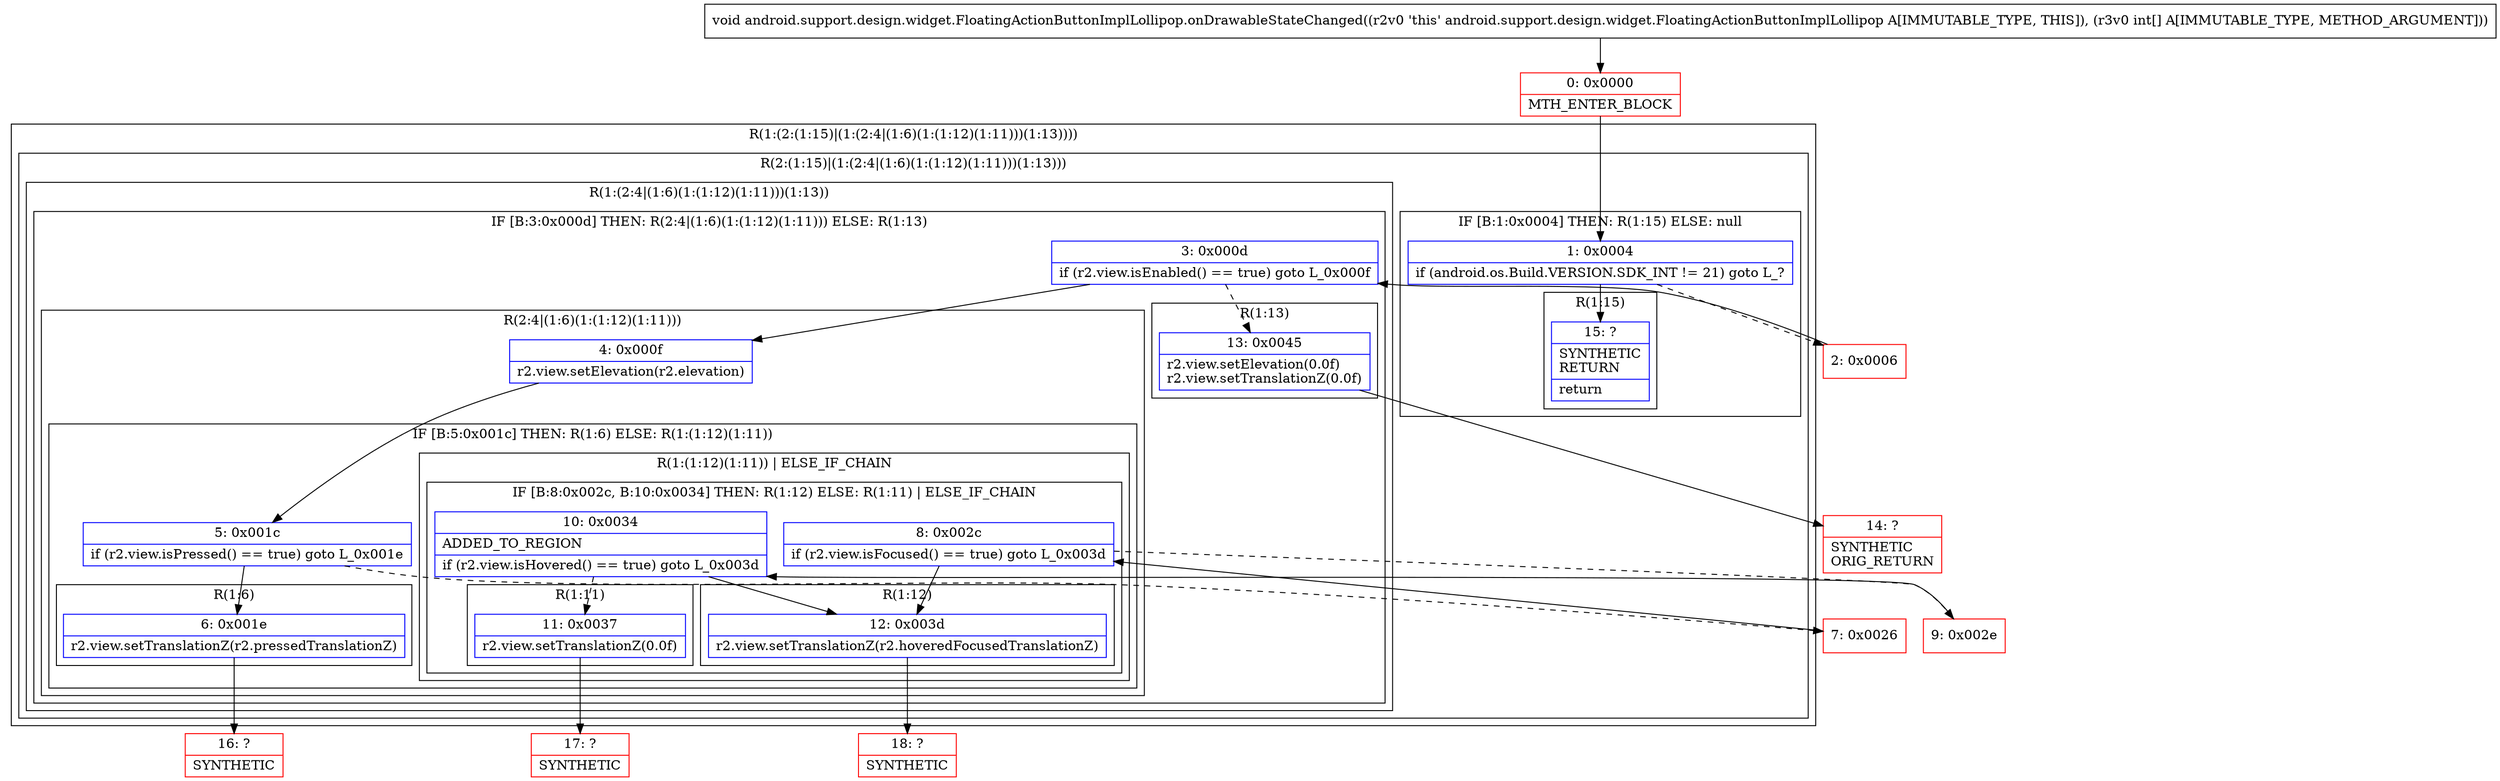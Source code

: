 digraph "CFG forandroid.support.design.widget.FloatingActionButtonImplLollipop.onDrawableStateChanged([I)V" {
subgraph cluster_Region_1245161319 {
label = "R(1:(2:(1:15)|(1:(2:4|(1:6)(1:(1:12)(1:11)))(1:13))))";
node [shape=record,color=blue];
subgraph cluster_Region_1490389830 {
label = "R(2:(1:15)|(1:(2:4|(1:6)(1:(1:12)(1:11)))(1:13)))";
node [shape=record,color=blue];
subgraph cluster_IfRegion_1528785295 {
label = "IF [B:1:0x0004] THEN: R(1:15) ELSE: null";
node [shape=record,color=blue];
Node_1 [shape=record,label="{1\:\ 0x0004|if (android.os.Build.VERSION.SDK_INT != 21) goto L_?\l}"];
subgraph cluster_Region_5510383 {
label = "R(1:15)";
node [shape=record,color=blue];
Node_15 [shape=record,label="{15\:\ ?|SYNTHETIC\lRETURN\l|return\l}"];
}
}
subgraph cluster_Region_2007992093 {
label = "R(1:(2:4|(1:6)(1:(1:12)(1:11)))(1:13))";
node [shape=record,color=blue];
subgraph cluster_IfRegion_55880981 {
label = "IF [B:3:0x000d] THEN: R(2:4|(1:6)(1:(1:12)(1:11))) ELSE: R(1:13)";
node [shape=record,color=blue];
Node_3 [shape=record,label="{3\:\ 0x000d|if (r2.view.isEnabled() == true) goto L_0x000f\l}"];
subgraph cluster_Region_598212577 {
label = "R(2:4|(1:6)(1:(1:12)(1:11)))";
node [shape=record,color=blue];
Node_4 [shape=record,label="{4\:\ 0x000f|r2.view.setElevation(r2.elevation)\l}"];
subgraph cluster_IfRegion_66348054 {
label = "IF [B:5:0x001c] THEN: R(1:6) ELSE: R(1:(1:12)(1:11))";
node [shape=record,color=blue];
Node_5 [shape=record,label="{5\:\ 0x001c|if (r2.view.isPressed() == true) goto L_0x001e\l}"];
subgraph cluster_Region_149457946 {
label = "R(1:6)";
node [shape=record,color=blue];
Node_6 [shape=record,label="{6\:\ 0x001e|r2.view.setTranslationZ(r2.pressedTranslationZ)\l}"];
}
subgraph cluster_Region_787657751 {
label = "R(1:(1:12)(1:11)) | ELSE_IF_CHAIN\l";
node [shape=record,color=blue];
subgraph cluster_IfRegion_850796255 {
label = "IF [B:8:0x002c, B:10:0x0034] THEN: R(1:12) ELSE: R(1:11) | ELSE_IF_CHAIN\l";
node [shape=record,color=blue];
Node_8 [shape=record,label="{8\:\ 0x002c|if (r2.view.isFocused() == true) goto L_0x003d\l}"];
Node_10 [shape=record,label="{10\:\ 0x0034|ADDED_TO_REGION\l|if (r2.view.isHovered() == true) goto L_0x003d\l}"];
subgraph cluster_Region_306321483 {
label = "R(1:12)";
node [shape=record,color=blue];
Node_12 [shape=record,label="{12\:\ 0x003d|r2.view.setTranslationZ(r2.hoveredFocusedTranslationZ)\l}"];
}
subgraph cluster_Region_1585892933 {
label = "R(1:11)";
node [shape=record,color=blue];
Node_11 [shape=record,label="{11\:\ 0x0037|r2.view.setTranslationZ(0.0f)\l}"];
}
}
}
}
}
subgraph cluster_Region_1701813134 {
label = "R(1:13)";
node [shape=record,color=blue];
Node_13 [shape=record,label="{13\:\ 0x0045|r2.view.setElevation(0.0f)\lr2.view.setTranslationZ(0.0f)\l}"];
}
}
}
}
}
Node_0 [shape=record,color=red,label="{0\:\ 0x0000|MTH_ENTER_BLOCK\l}"];
Node_2 [shape=record,color=red,label="{2\:\ 0x0006}"];
Node_7 [shape=record,color=red,label="{7\:\ 0x0026}"];
Node_9 [shape=record,color=red,label="{9\:\ 0x002e}"];
Node_14 [shape=record,color=red,label="{14\:\ ?|SYNTHETIC\lORIG_RETURN\l}"];
Node_16 [shape=record,color=red,label="{16\:\ ?|SYNTHETIC\l}"];
Node_17 [shape=record,color=red,label="{17\:\ ?|SYNTHETIC\l}"];
Node_18 [shape=record,color=red,label="{18\:\ ?|SYNTHETIC\l}"];
MethodNode[shape=record,label="{void android.support.design.widget.FloatingActionButtonImplLollipop.onDrawableStateChanged((r2v0 'this' android.support.design.widget.FloatingActionButtonImplLollipop A[IMMUTABLE_TYPE, THIS]), (r3v0 int[] A[IMMUTABLE_TYPE, METHOD_ARGUMENT])) }"];
MethodNode -> Node_0;
Node_1 -> Node_2[style=dashed];
Node_1 -> Node_15;
Node_3 -> Node_4;
Node_3 -> Node_13[style=dashed];
Node_4 -> Node_5;
Node_5 -> Node_6;
Node_5 -> Node_7[style=dashed];
Node_6 -> Node_16;
Node_8 -> Node_9[style=dashed];
Node_8 -> Node_12;
Node_10 -> Node_11[style=dashed];
Node_10 -> Node_12;
Node_12 -> Node_18;
Node_11 -> Node_17;
Node_13 -> Node_14;
Node_0 -> Node_1;
Node_2 -> Node_3;
Node_7 -> Node_8;
Node_9 -> Node_10;
}

